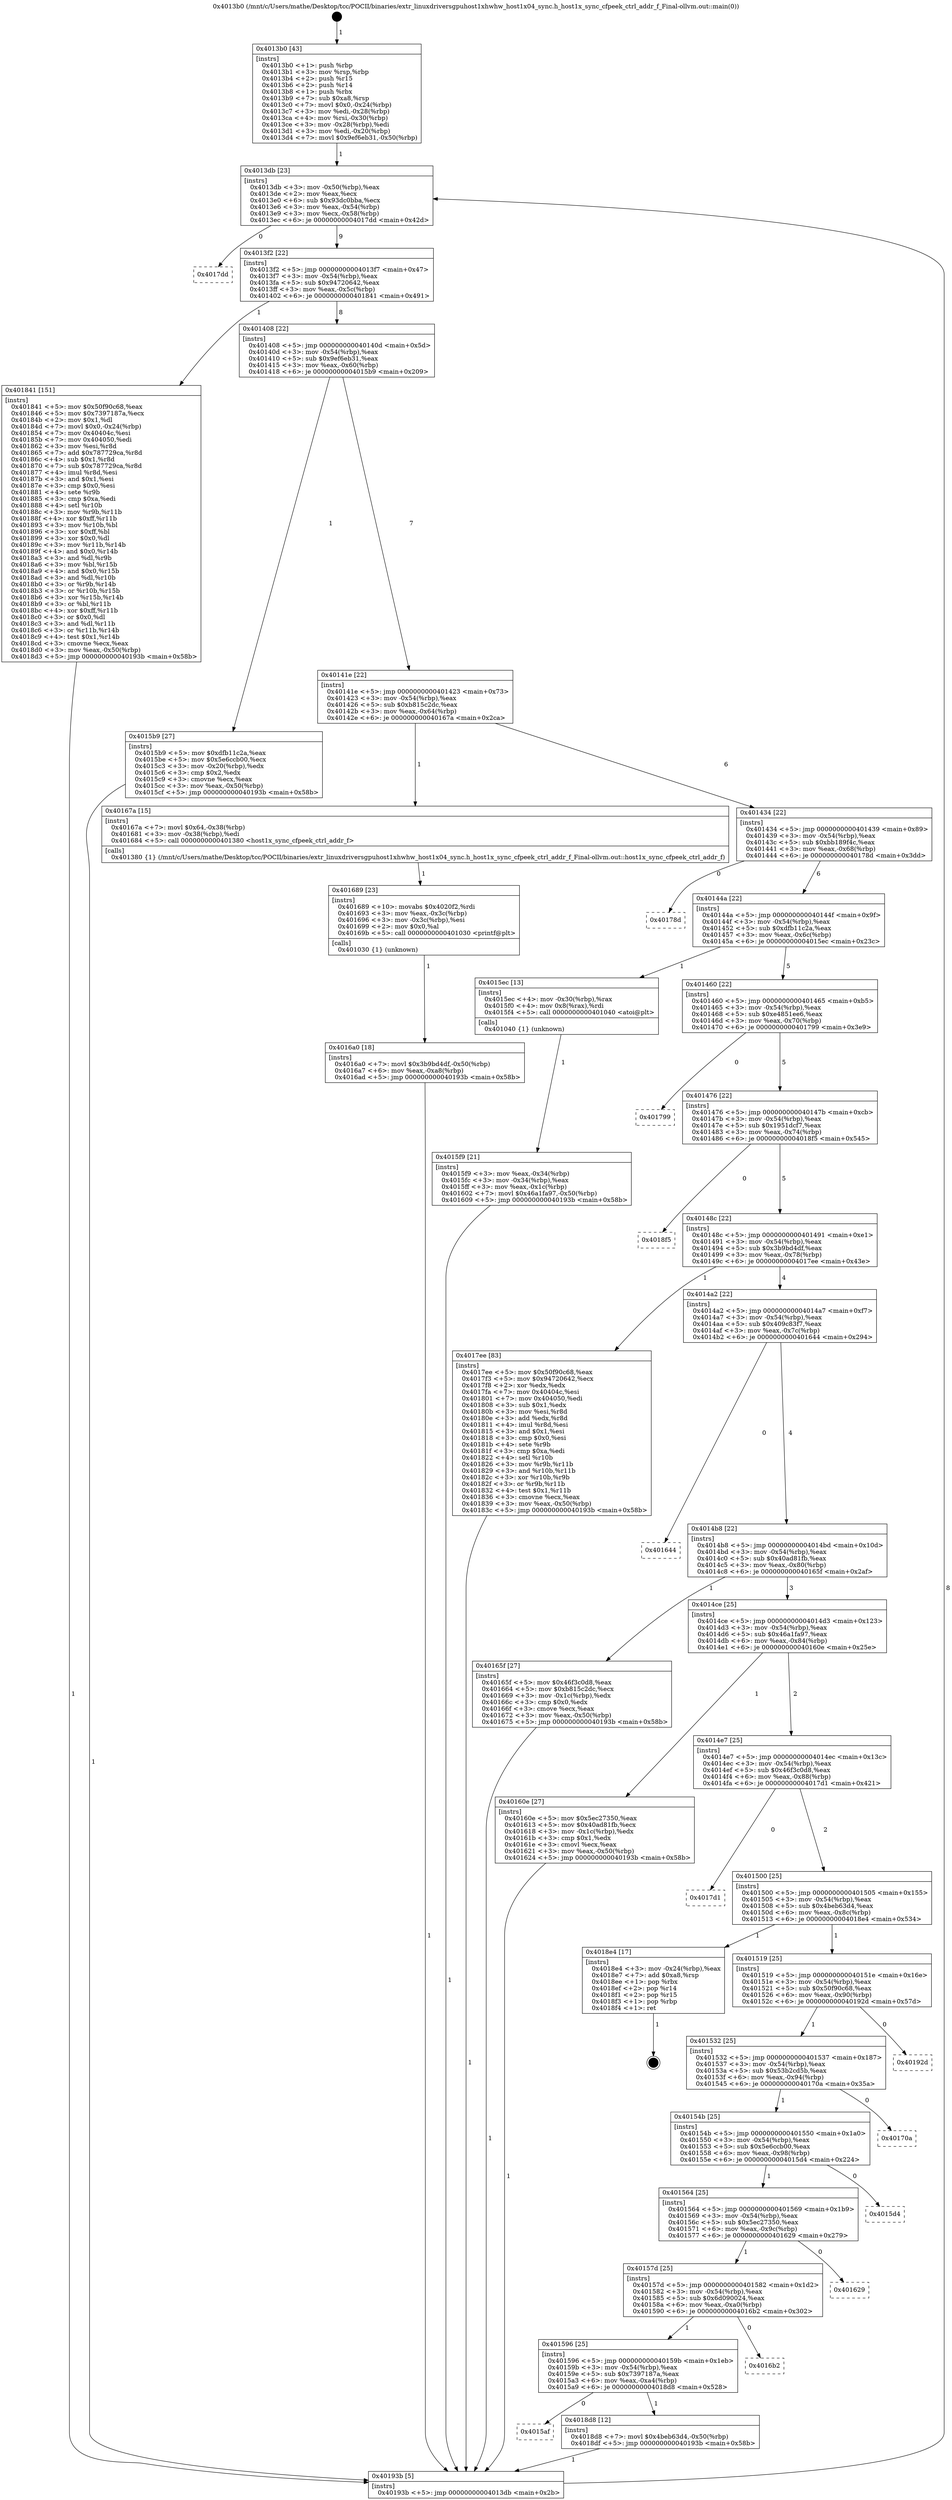 digraph "0x4013b0" {
  label = "0x4013b0 (/mnt/c/Users/mathe/Desktop/tcc/POCII/binaries/extr_linuxdriversgpuhost1xhwhw_host1x04_sync.h_host1x_sync_cfpeek_ctrl_addr_f_Final-ollvm.out::main(0))"
  labelloc = "t"
  node[shape=record]

  Entry [label="",width=0.3,height=0.3,shape=circle,fillcolor=black,style=filled]
  "0x4013db" [label="{
     0x4013db [23]\l
     | [instrs]\l
     &nbsp;&nbsp;0x4013db \<+3\>: mov -0x50(%rbp),%eax\l
     &nbsp;&nbsp;0x4013de \<+2\>: mov %eax,%ecx\l
     &nbsp;&nbsp;0x4013e0 \<+6\>: sub $0x93dc0bba,%ecx\l
     &nbsp;&nbsp;0x4013e6 \<+3\>: mov %eax,-0x54(%rbp)\l
     &nbsp;&nbsp;0x4013e9 \<+3\>: mov %ecx,-0x58(%rbp)\l
     &nbsp;&nbsp;0x4013ec \<+6\>: je 00000000004017dd \<main+0x42d\>\l
  }"]
  "0x4017dd" [label="{
     0x4017dd\l
  }", style=dashed]
  "0x4013f2" [label="{
     0x4013f2 [22]\l
     | [instrs]\l
     &nbsp;&nbsp;0x4013f2 \<+5\>: jmp 00000000004013f7 \<main+0x47\>\l
     &nbsp;&nbsp;0x4013f7 \<+3\>: mov -0x54(%rbp),%eax\l
     &nbsp;&nbsp;0x4013fa \<+5\>: sub $0x94720642,%eax\l
     &nbsp;&nbsp;0x4013ff \<+3\>: mov %eax,-0x5c(%rbp)\l
     &nbsp;&nbsp;0x401402 \<+6\>: je 0000000000401841 \<main+0x491\>\l
  }"]
  Exit [label="",width=0.3,height=0.3,shape=circle,fillcolor=black,style=filled,peripheries=2]
  "0x401841" [label="{
     0x401841 [151]\l
     | [instrs]\l
     &nbsp;&nbsp;0x401841 \<+5\>: mov $0x50f90c68,%eax\l
     &nbsp;&nbsp;0x401846 \<+5\>: mov $0x7397187a,%ecx\l
     &nbsp;&nbsp;0x40184b \<+2\>: mov $0x1,%dl\l
     &nbsp;&nbsp;0x40184d \<+7\>: movl $0x0,-0x24(%rbp)\l
     &nbsp;&nbsp;0x401854 \<+7\>: mov 0x40404c,%esi\l
     &nbsp;&nbsp;0x40185b \<+7\>: mov 0x404050,%edi\l
     &nbsp;&nbsp;0x401862 \<+3\>: mov %esi,%r8d\l
     &nbsp;&nbsp;0x401865 \<+7\>: add $0x787729ca,%r8d\l
     &nbsp;&nbsp;0x40186c \<+4\>: sub $0x1,%r8d\l
     &nbsp;&nbsp;0x401870 \<+7\>: sub $0x787729ca,%r8d\l
     &nbsp;&nbsp;0x401877 \<+4\>: imul %r8d,%esi\l
     &nbsp;&nbsp;0x40187b \<+3\>: and $0x1,%esi\l
     &nbsp;&nbsp;0x40187e \<+3\>: cmp $0x0,%esi\l
     &nbsp;&nbsp;0x401881 \<+4\>: sete %r9b\l
     &nbsp;&nbsp;0x401885 \<+3\>: cmp $0xa,%edi\l
     &nbsp;&nbsp;0x401888 \<+4\>: setl %r10b\l
     &nbsp;&nbsp;0x40188c \<+3\>: mov %r9b,%r11b\l
     &nbsp;&nbsp;0x40188f \<+4\>: xor $0xff,%r11b\l
     &nbsp;&nbsp;0x401893 \<+3\>: mov %r10b,%bl\l
     &nbsp;&nbsp;0x401896 \<+3\>: xor $0xff,%bl\l
     &nbsp;&nbsp;0x401899 \<+3\>: xor $0x0,%dl\l
     &nbsp;&nbsp;0x40189c \<+3\>: mov %r11b,%r14b\l
     &nbsp;&nbsp;0x40189f \<+4\>: and $0x0,%r14b\l
     &nbsp;&nbsp;0x4018a3 \<+3\>: and %dl,%r9b\l
     &nbsp;&nbsp;0x4018a6 \<+3\>: mov %bl,%r15b\l
     &nbsp;&nbsp;0x4018a9 \<+4\>: and $0x0,%r15b\l
     &nbsp;&nbsp;0x4018ad \<+3\>: and %dl,%r10b\l
     &nbsp;&nbsp;0x4018b0 \<+3\>: or %r9b,%r14b\l
     &nbsp;&nbsp;0x4018b3 \<+3\>: or %r10b,%r15b\l
     &nbsp;&nbsp;0x4018b6 \<+3\>: xor %r15b,%r14b\l
     &nbsp;&nbsp;0x4018b9 \<+3\>: or %bl,%r11b\l
     &nbsp;&nbsp;0x4018bc \<+4\>: xor $0xff,%r11b\l
     &nbsp;&nbsp;0x4018c0 \<+3\>: or $0x0,%dl\l
     &nbsp;&nbsp;0x4018c3 \<+3\>: and %dl,%r11b\l
     &nbsp;&nbsp;0x4018c6 \<+3\>: or %r11b,%r14b\l
     &nbsp;&nbsp;0x4018c9 \<+4\>: test $0x1,%r14b\l
     &nbsp;&nbsp;0x4018cd \<+3\>: cmovne %ecx,%eax\l
     &nbsp;&nbsp;0x4018d0 \<+3\>: mov %eax,-0x50(%rbp)\l
     &nbsp;&nbsp;0x4018d3 \<+5\>: jmp 000000000040193b \<main+0x58b\>\l
  }"]
  "0x401408" [label="{
     0x401408 [22]\l
     | [instrs]\l
     &nbsp;&nbsp;0x401408 \<+5\>: jmp 000000000040140d \<main+0x5d\>\l
     &nbsp;&nbsp;0x40140d \<+3\>: mov -0x54(%rbp),%eax\l
     &nbsp;&nbsp;0x401410 \<+5\>: sub $0x9ef6eb31,%eax\l
     &nbsp;&nbsp;0x401415 \<+3\>: mov %eax,-0x60(%rbp)\l
     &nbsp;&nbsp;0x401418 \<+6\>: je 00000000004015b9 \<main+0x209\>\l
  }"]
  "0x4015af" [label="{
     0x4015af\l
  }", style=dashed]
  "0x4015b9" [label="{
     0x4015b9 [27]\l
     | [instrs]\l
     &nbsp;&nbsp;0x4015b9 \<+5\>: mov $0xdfb11c2a,%eax\l
     &nbsp;&nbsp;0x4015be \<+5\>: mov $0x5e6ccb00,%ecx\l
     &nbsp;&nbsp;0x4015c3 \<+3\>: mov -0x20(%rbp),%edx\l
     &nbsp;&nbsp;0x4015c6 \<+3\>: cmp $0x2,%edx\l
     &nbsp;&nbsp;0x4015c9 \<+3\>: cmovne %ecx,%eax\l
     &nbsp;&nbsp;0x4015cc \<+3\>: mov %eax,-0x50(%rbp)\l
     &nbsp;&nbsp;0x4015cf \<+5\>: jmp 000000000040193b \<main+0x58b\>\l
  }"]
  "0x40141e" [label="{
     0x40141e [22]\l
     | [instrs]\l
     &nbsp;&nbsp;0x40141e \<+5\>: jmp 0000000000401423 \<main+0x73\>\l
     &nbsp;&nbsp;0x401423 \<+3\>: mov -0x54(%rbp),%eax\l
     &nbsp;&nbsp;0x401426 \<+5\>: sub $0xb815c2dc,%eax\l
     &nbsp;&nbsp;0x40142b \<+3\>: mov %eax,-0x64(%rbp)\l
     &nbsp;&nbsp;0x40142e \<+6\>: je 000000000040167a \<main+0x2ca\>\l
  }"]
  "0x40193b" [label="{
     0x40193b [5]\l
     | [instrs]\l
     &nbsp;&nbsp;0x40193b \<+5\>: jmp 00000000004013db \<main+0x2b\>\l
  }"]
  "0x4013b0" [label="{
     0x4013b0 [43]\l
     | [instrs]\l
     &nbsp;&nbsp;0x4013b0 \<+1\>: push %rbp\l
     &nbsp;&nbsp;0x4013b1 \<+3\>: mov %rsp,%rbp\l
     &nbsp;&nbsp;0x4013b4 \<+2\>: push %r15\l
     &nbsp;&nbsp;0x4013b6 \<+2\>: push %r14\l
     &nbsp;&nbsp;0x4013b8 \<+1\>: push %rbx\l
     &nbsp;&nbsp;0x4013b9 \<+7\>: sub $0xa8,%rsp\l
     &nbsp;&nbsp;0x4013c0 \<+7\>: movl $0x0,-0x24(%rbp)\l
     &nbsp;&nbsp;0x4013c7 \<+3\>: mov %edi,-0x28(%rbp)\l
     &nbsp;&nbsp;0x4013ca \<+4\>: mov %rsi,-0x30(%rbp)\l
     &nbsp;&nbsp;0x4013ce \<+3\>: mov -0x28(%rbp),%edi\l
     &nbsp;&nbsp;0x4013d1 \<+3\>: mov %edi,-0x20(%rbp)\l
     &nbsp;&nbsp;0x4013d4 \<+7\>: movl $0x9ef6eb31,-0x50(%rbp)\l
  }"]
  "0x4018d8" [label="{
     0x4018d8 [12]\l
     | [instrs]\l
     &nbsp;&nbsp;0x4018d8 \<+7\>: movl $0x4beb63d4,-0x50(%rbp)\l
     &nbsp;&nbsp;0x4018df \<+5\>: jmp 000000000040193b \<main+0x58b\>\l
  }"]
  "0x40167a" [label="{
     0x40167a [15]\l
     | [instrs]\l
     &nbsp;&nbsp;0x40167a \<+7\>: movl $0x64,-0x38(%rbp)\l
     &nbsp;&nbsp;0x401681 \<+3\>: mov -0x38(%rbp),%edi\l
     &nbsp;&nbsp;0x401684 \<+5\>: call 0000000000401380 \<host1x_sync_cfpeek_ctrl_addr_f\>\l
     | [calls]\l
     &nbsp;&nbsp;0x401380 \{1\} (/mnt/c/Users/mathe/Desktop/tcc/POCII/binaries/extr_linuxdriversgpuhost1xhwhw_host1x04_sync.h_host1x_sync_cfpeek_ctrl_addr_f_Final-ollvm.out::host1x_sync_cfpeek_ctrl_addr_f)\l
  }"]
  "0x401434" [label="{
     0x401434 [22]\l
     | [instrs]\l
     &nbsp;&nbsp;0x401434 \<+5\>: jmp 0000000000401439 \<main+0x89\>\l
     &nbsp;&nbsp;0x401439 \<+3\>: mov -0x54(%rbp),%eax\l
     &nbsp;&nbsp;0x40143c \<+5\>: sub $0xbb189f4c,%eax\l
     &nbsp;&nbsp;0x401441 \<+3\>: mov %eax,-0x68(%rbp)\l
     &nbsp;&nbsp;0x401444 \<+6\>: je 000000000040178d \<main+0x3dd\>\l
  }"]
  "0x401596" [label="{
     0x401596 [25]\l
     | [instrs]\l
     &nbsp;&nbsp;0x401596 \<+5\>: jmp 000000000040159b \<main+0x1eb\>\l
     &nbsp;&nbsp;0x40159b \<+3\>: mov -0x54(%rbp),%eax\l
     &nbsp;&nbsp;0x40159e \<+5\>: sub $0x7397187a,%eax\l
     &nbsp;&nbsp;0x4015a3 \<+6\>: mov %eax,-0xa4(%rbp)\l
     &nbsp;&nbsp;0x4015a9 \<+6\>: je 00000000004018d8 \<main+0x528\>\l
  }"]
  "0x40178d" [label="{
     0x40178d\l
  }", style=dashed]
  "0x40144a" [label="{
     0x40144a [22]\l
     | [instrs]\l
     &nbsp;&nbsp;0x40144a \<+5\>: jmp 000000000040144f \<main+0x9f\>\l
     &nbsp;&nbsp;0x40144f \<+3\>: mov -0x54(%rbp),%eax\l
     &nbsp;&nbsp;0x401452 \<+5\>: sub $0xdfb11c2a,%eax\l
     &nbsp;&nbsp;0x401457 \<+3\>: mov %eax,-0x6c(%rbp)\l
     &nbsp;&nbsp;0x40145a \<+6\>: je 00000000004015ec \<main+0x23c\>\l
  }"]
  "0x4016b2" [label="{
     0x4016b2\l
  }", style=dashed]
  "0x4015ec" [label="{
     0x4015ec [13]\l
     | [instrs]\l
     &nbsp;&nbsp;0x4015ec \<+4\>: mov -0x30(%rbp),%rax\l
     &nbsp;&nbsp;0x4015f0 \<+4\>: mov 0x8(%rax),%rdi\l
     &nbsp;&nbsp;0x4015f4 \<+5\>: call 0000000000401040 \<atoi@plt\>\l
     | [calls]\l
     &nbsp;&nbsp;0x401040 \{1\} (unknown)\l
  }"]
  "0x401460" [label="{
     0x401460 [22]\l
     | [instrs]\l
     &nbsp;&nbsp;0x401460 \<+5\>: jmp 0000000000401465 \<main+0xb5\>\l
     &nbsp;&nbsp;0x401465 \<+3\>: mov -0x54(%rbp),%eax\l
     &nbsp;&nbsp;0x401468 \<+5\>: sub $0xe4851ee6,%eax\l
     &nbsp;&nbsp;0x40146d \<+3\>: mov %eax,-0x70(%rbp)\l
     &nbsp;&nbsp;0x401470 \<+6\>: je 0000000000401799 \<main+0x3e9\>\l
  }"]
  "0x4015f9" [label="{
     0x4015f9 [21]\l
     | [instrs]\l
     &nbsp;&nbsp;0x4015f9 \<+3\>: mov %eax,-0x34(%rbp)\l
     &nbsp;&nbsp;0x4015fc \<+3\>: mov -0x34(%rbp),%eax\l
     &nbsp;&nbsp;0x4015ff \<+3\>: mov %eax,-0x1c(%rbp)\l
     &nbsp;&nbsp;0x401602 \<+7\>: movl $0x46a1fa97,-0x50(%rbp)\l
     &nbsp;&nbsp;0x401609 \<+5\>: jmp 000000000040193b \<main+0x58b\>\l
  }"]
  "0x40157d" [label="{
     0x40157d [25]\l
     | [instrs]\l
     &nbsp;&nbsp;0x40157d \<+5\>: jmp 0000000000401582 \<main+0x1d2\>\l
     &nbsp;&nbsp;0x401582 \<+3\>: mov -0x54(%rbp),%eax\l
     &nbsp;&nbsp;0x401585 \<+5\>: sub $0x6d090024,%eax\l
     &nbsp;&nbsp;0x40158a \<+6\>: mov %eax,-0xa0(%rbp)\l
     &nbsp;&nbsp;0x401590 \<+6\>: je 00000000004016b2 \<main+0x302\>\l
  }"]
  "0x401799" [label="{
     0x401799\l
  }", style=dashed]
  "0x401476" [label="{
     0x401476 [22]\l
     | [instrs]\l
     &nbsp;&nbsp;0x401476 \<+5\>: jmp 000000000040147b \<main+0xcb\>\l
     &nbsp;&nbsp;0x40147b \<+3\>: mov -0x54(%rbp),%eax\l
     &nbsp;&nbsp;0x40147e \<+5\>: sub $0x1951dcf7,%eax\l
     &nbsp;&nbsp;0x401483 \<+3\>: mov %eax,-0x74(%rbp)\l
     &nbsp;&nbsp;0x401486 \<+6\>: je 00000000004018f5 \<main+0x545\>\l
  }"]
  "0x401629" [label="{
     0x401629\l
  }", style=dashed]
  "0x4018f5" [label="{
     0x4018f5\l
  }", style=dashed]
  "0x40148c" [label="{
     0x40148c [22]\l
     | [instrs]\l
     &nbsp;&nbsp;0x40148c \<+5\>: jmp 0000000000401491 \<main+0xe1\>\l
     &nbsp;&nbsp;0x401491 \<+3\>: mov -0x54(%rbp),%eax\l
     &nbsp;&nbsp;0x401494 \<+5\>: sub $0x3b9bd4df,%eax\l
     &nbsp;&nbsp;0x401499 \<+3\>: mov %eax,-0x78(%rbp)\l
     &nbsp;&nbsp;0x40149c \<+6\>: je 00000000004017ee \<main+0x43e\>\l
  }"]
  "0x401564" [label="{
     0x401564 [25]\l
     | [instrs]\l
     &nbsp;&nbsp;0x401564 \<+5\>: jmp 0000000000401569 \<main+0x1b9\>\l
     &nbsp;&nbsp;0x401569 \<+3\>: mov -0x54(%rbp),%eax\l
     &nbsp;&nbsp;0x40156c \<+5\>: sub $0x5ec27350,%eax\l
     &nbsp;&nbsp;0x401571 \<+6\>: mov %eax,-0x9c(%rbp)\l
     &nbsp;&nbsp;0x401577 \<+6\>: je 0000000000401629 \<main+0x279\>\l
  }"]
  "0x4017ee" [label="{
     0x4017ee [83]\l
     | [instrs]\l
     &nbsp;&nbsp;0x4017ee \<+5\>: mov $0x50f90c68,%eax\l
     &nbsp;&nbsp;0x4017f3 \<+5\>: mov $0x94720642,%ecx\l
     &nbsp;&nbsp;0x4017f8 \<+2\>: xor %edx,%edx\l
     &nbsp;&nbsp;0x4017fa \<+7\>: mov 0x40404c,%esi\l
     &nbsp;&nbsp;0x401801 \<+7\>: mov 0x404050,%edi\l
     &nbsp;&nbsp;0x401808 \<+3\>: sub $0x1,%edx\l
     &nbsp;&nbsp;0x40180b \<+3\>: mov %esi,%r8d\l
     &nbsp;&nbsp;0x40180e \<+3\>: add %edx,%r8d\l
     &nbsp;&nbsp;0x401811 \<+4\>: imul %r8d,%esi\l
     &nbsp;&nbsp;0x401815 \<+3\>: and $0x1,%esi\l
     &nbsp;&nbsp;0x401818 \<+3\>: cmp $0x0,%esi\l
     &nbsp;&nbsp;0x40181b \<+4\>: sete %r9b\l
     &nbsp;&nbsp;0x40181f \<+3\>: cmp $0xa,%edi\l
     &nbsp;&nbsp;0x401822 \<+4\>: setl %r10b\l
     &nbsp;&nbsp;0x401826 \<+3\>: mov %r9b,%r11b\l
     &nbsp;&nbsp;0x401829 \<+3\>: and %r10b,%r11b\l
     &nbsp;&nbsp;0x40182c \<+3\>: xor %r10b,%r9b\l
     &nbsp;&nbsp;0x40182f \<+3\>: or %r9b,%r11b\l
     &nbsp;&nbsp;0x401832 \<+4\>: test $0x1,%r11b\l
     &nbsp;&nbsp;0x401836 \<+3\>: cmovne %ecx,%eax\l
     &nbsp;&nbsp;0x401839 \<+3\>: mov %eax,-0x50(%rbp)\l
     &nbsp;&nbsp;0x40183c \<+5\>: jmp 000000000040193b \<main+0x58b\>\l
  }"]
  "0x4014a2" [label="{
     0x4014a2 [22]\l
     | [instrs]\l
     &nbsp;&nbsp;0x4014a2 \<+5\>: jmp 00000000004014a7 \<main+0xf7\>\l
     &nbsp;&nbsp;0x4014a7 \<+3\>: mov -0x54(%rbp),%eax\l
     &nbsp;&nbsp;0x4014aa \<+5\>: sub $0x409c83f7,%eax\l
     &nbsp;&nbsp;0x4014af \<+3\>: mov %eax,-0x7c(%rbp)\l
     &nbsp;&nbsp;0x4014b2 \<+6\>: je 0000000000401644 \<main+0x294\>\l
  }"]
  "0x4015d4" [label="{
     0x4015d4\l
  }", style=dashed]
  "0x401644" [label="{
     0x401644\l
  }", style=dashed]
  "0x4014b8" [label="{
     0x4014b8 [22]\l
     | [instrs]\l
     &nbsp;&nbsp;0x4014b8 \<+5\>: jmp 00000000004014bd \<main+0x10d\>\l
     &nbsp;&nbsp;0x4014bd \<+3\>: mov -0x54(%rbp),%eax\l
     &nbsp;&nbsp;0x4014c0 \<+5\>: sub $0x40ad81fb,%eax\l
     &nbsp;&nbsp;0x4014c5 \<+3\>: mov %eax,-0x80(%rbp)\l
     &nbsp;&nbsp;0x4014c8 \<+6\>: je 000000000040165f \<main+0x2af\>\l
  }"]
  "0x40154b" [label="{
     0x40154b [25]\l
     | [instrs]\l
     &nbsp;&nbsp;0x40154b \<+5\>: jmp 0000000000401550 \<main+0x1a0\>\l
     &nbsp;&nbsp;0x401550 \<+3\>: mov -0x54(%rbp),%eax\l
     &nbsp;&nbsp;0x401553 \<+5\>: sub $0x5e6ccb00,%eax\l
     &nbsp;&nbsp;0x401558 \<+6\>: mov %eax,-0x98(%rbp)\l
     &nbsp;&nbsp;0x40155e \<+6\>: je 00000000004015d4 \<main+0x224\>\l
  }"]
  "0x40165f" [label="{
     0x40165f [27]\l
     | [instrs]\l
     &nbsp;&nbsp;0x40165f \<+5\>: mov $0x46f3c0d8,%eax\l
     &nbsp;&nbsp;0x401664 \<+5\>: mov $0xb815c2dc,%ecx\l
     &nbsp;&nbsp;0x401669 \<+3\>: mov -0x1c(%rbp),%edx\l
     &nbsp;&nbsp;0x40166c \<+3\>: cmp $0x0,%edx\l
     &nbsp;&nbsp;0x40166f \<+3\>: cmove %ecx,%eax\l
     &nbsp;&nbsp;0x401672 \<+3\>: mov %eax,-0x50(%rbp)\l
     &nbsp;&nbsp;0x401675 \<+5\>: jmp 000000000040193b \<main+0x58b\>\l
  }"]
  "0x4014ce" [label="{
     0x4014ce [25]\l
     | [instrs]\l
     &nbsp;&nbsp;0x4014ce \<+5\>: jmp 00000000004014d3 \<main+0x123\>\l
     &nbsp;&nbsp;0x4014d3 \<+3\>: mov -0x54(%rbp),%eax\l
     &nbsp;&nbsp;0x4014d6 \<+5\>: sub $0x46a1fa97,%eax\l
     &nbsp;&nbsp;0x4014db \<+6\>: mov %eax,-0x84(%rbp)\l
     &nbsp;&nbsp;0x4014e1 \<+6\>: je 000000000040160e \<main+0x25e\>\l
  }"]
  "0x40170a" [label="{
     0x40170a\l
  }", style=dashed]
  "0x40160e" [label="{
     0x40160e [27]\l
     | [instrs]\l
     &nbsp;&nbsp;0x40160e \<+5\>: mov $0x5ec27350,%eax\l
     &nbsp;&nbsp;0x401613 \<+5\>: mov $0x40ad81fb,%ecx\l
     &nbsp;&nbsp;0x401618 \<+3\>: mov -0x1c(%rbp),%edx\l
     &nbsp;&nbsp;0x40161b \<+3\>: cmp $0x1,%edx\l
     &nbsp;&nbsp;0x40161e \<+3\>: cmovl %ecx,%eax\l
     &nbsp;&nbsp;0x401621 \<+3\>: mov %eax,-0x50(%rbp)\l
     &nbsp;&nbsp;0x401624 \<+5\>: jmp 000000000040193b \<main+0x58b\>\l
  }"]
  "0x4014e7" [label="{
     0x4014e7 [25]\l
     | [instrs]\l
     &nbsp;&nbsp;0x4014e7 \<+5\>: jmp 00000000004014ec \<main+0x13c\>\l
     &nbsp;&nbsp;0x4014ec \<+3\>: mov -0x54(%rbp),%eax\l
     &nbsp;&nbsp;0x4014ef \<+5\>: sub $0x46f3c0d8,%eax\l
     &nbsp;&nbsp;0x4014f4 \<+6\>: mov %eax,-0x88(%rbp)\l
     &nbsp;&nbsp;0x4014fa \<+6\>: je 00000000004017d1 \<main+0x421\>\l
  }"]
  "0x401689" [label="{
     0x401689 [23]\l
     | [instrs]\l
     &nbsp;&nbsp;0x401689 \<+10\>: movabs $0x4020f2,%rdi\l
     &nbsp;&nbsp;0x401693 \<+3\>: mov %eax,-0x3c(%rbp)\l
     &nbsp;&nbsp;0x401696 \<+3\>: mov -0x3c(%rbp),%esi\l
     &nbsp;&nbsp;0x401699 \<+2\>: mov $0x0,%al\l
     &nbsp;&nbsp;0x40169b \<+5\>: call 0000000000401030 \<printf@plt\>\l
     | [calls]\l
     &nbsp;&nbsp;0x401030 \{1\} (unknown)\l
  }"]
  "0x4016a0" [label="{
     0x4016a0 [18]\l
     | [instrs]\l
     &nbsp;&nbsp;0x4016a0 \<+7\>: movl $0x3b9bd4df,-0x50(%rbp)\l
     &nbsp;&nbsp;0x4016a7 \<+6\>: mov %eax,-0xa8(%rbp)\l
     &nbsp;&nbsp;0x4016ad \<+5\>: jmp 000000000040193b \<main+0x58b\>\l
  }"]
  "0x401532" [label="{
     0x401532 [25]\l
     | [instrs]\l
     &nbsp;&nbsp;0x401532 \<+5\>: jmp 0000000000401537 \<main+0x187\>\l
     &nbsp;&nbsp;0x401537 \<+3\>: mov -0x54(%rbp),%eax\l
     &nbsp;&nbsp;0x40153a \<+5\>: sub $0x53b2cd5b,%eax\l
     &nbsp;&nbsp;0x40153f \<+6\>: mov %eax,-0x94(%rbp)\l
     &nbsp;&nbsp;0x401545 \<+6\>: je 000000000040170a \<main+0x35a\>\l
  }"]
  "0x4017d1" [label="{
     0x4017d1\l
  }", style=dashed]
  "0x401500" [label="{
     0x401500 [25]\l
     | [instrs]\l
     &nbsp;&nbsp;0x401500 \<+5\>: jmp 0000000000401505 \<main+0x155\>\l
     &nbsp;&nbsp;0x401505 \<+3\>: mov -0x54(%rbp),%eax\l
     &nbsp;&nbsp;0x401508 \<+5\>: sub $0x4beb63d4,%eax\l
     &nbsp;&nbsp;0x40150d \<+6\>: mov %eax,-0x8c(%rbp)\l
     &nbsp;&nbsp;0x401513 \<+6\>: je 00000000004018e4 \<main+0x534\>\l
  }"]
  "0x40192d" [label="{
     0x40192d\l
  }", style=dashed]
  "0x4018e4" [label="{
     0x4018e4 [17]\l
     | [instrs]\l
     &nbsp;&nbsp;0x4018e4 \<+3\>: mov -0x24(%rbp),%eax\l
     &nbsp;&nbsp;0x4018e7 \<+7\>: add $0xa8,%rsp\l
     &nbsp;&nbsp;0x4018ee \<+1\>: pop %rbx\l
     &nbsp;&nbsp;0x4018ef \<+2\>: pop %r14\l
     &nbsp;&nbsp;0x4018f1 \<+2\>: pop %r15\l
     &nbsp;&nbsp;0x4018f3 \<+1\>: pop %rbp\l
     &nbsp;&nbsp;0x4018f4 \<+1\>: ret\l
  }"]
  "0x401519" [label="{
     0x401519 [25]\l
     | [instrs]\l
     &nbsp;&nbsp;0x401519 \<+5\>: jmp 000000000040151e \<main+0x16e\>\l
     &nbsp;&nbsp;0x40151e \<+3\>: mov -0x54(%rbp),%eax\l
     &nbsp;&nbsp;0x401521 \<+5\>: sub $0x50f90c68,%eax\l
     &nbsp;&nbsp;0x401526 \<+6\>: mov %eax,-0x90(%rbp)\l
     &nbsp;&nbsp;0x40152c \<+6\>: je 000000000040192d \<main+0x57d\>\l
  }"]
  Entry -> "0x4013b0" [label=" 1"]
  "0x4013db" -> "0x4017dd" [label=" 0"]
  "0x4013db" -> "0x4013f2" [label=" 9"]
  "0x4018e4" -> Exit [label=" 1"]
  "0x4013f2" -> "0x401841" [label=" 1"]
  "0x4013f2" -> "0x401408" [label=" 8"]
  "0x4018d8" -> "0x40193b" [label=" 1"]
  "0x401408" -> "0x4015b9" [label=" 1"]
  "0x401408" -> "0x40141e" [label=" 7"]
  "0x4015b9" -> "0x40193b" [label=" 1"]
  "0x4013b0" -> "0x4013db" [label=" 1"]
  "0x40193b" -> "0x4013db" [label=" 8"]
  "0x401596" -> "0x4015af" [label=" 0"]
  "0x40141e" -> "0x40167a" [label=" 1"]
  "0x40141e" -> "0x401434" [label=" 6"]
  "0x401596" -> "0x4018d8" [label=" 1"]
  "0x401434" -> "0x40178d" [label=" 0"]
  "0x401434" -> "0x40144a" [label=" 6"]
  "0x40157d" -> "0x401596" [label=" 1"]
  "0x40144a" -> "0x4015ec" [label=" 1"]
  "0x40144a" -> "0x401460" [label=" 5"]
  "0x4015ec" -> "0x4015f9" [label=" 1"]
  "0x4015f9" -> "0x40193b" [label=" 1"]
  "0x40157d" -> "0x4016b2" [label=" 0"]
  "0x401460" -> "0x401799" [label=" 0"]
  "0x401460" -> "0x401476" [label=" 5"]
  "0x401564" -> "0x40157d" [label=" 1"]
  "0x401476" -> "0x4018f5" [label=" 0"]
  "0x401476" -> "0x40148c" [label=" 5"]
  "0x401564" -> "0x401629" [label=" 0"]
  "0x40148c" -> "0x4017ee" [label=" 1"]
  "0x40148c" -> "0x4014a2" [label=" 4"]
  "0x40154b" -> "0x401564" [label=" 1"]
  "0x4014a2" -> "0x401644" [label=" 0"]
  "0x4014a2" -> "0x4014b8" [label=" 4"]
  "0x40154b" -> "0x4015d4" [label=" 0"]
  "0x4014b8" -> "0x40165f" [label=" 1"]
  "0x4014b8" -> "0x4014ce" [label=" 3"]
  "0x401532" -> "0x40154b" [label=" 1"]
  "0x4014ce" -> "0x40160e" [label=" 1"]
  "0x4014ce" -> "0x4014e7" [label=" 2"]
  "0x40160e" -> "0x40193b" [label=" 1"]
  "0x40165f" -> "0x40193b" [label=" 1"]
  "0x40167a" -> "0x401689" [label=" 1"]
  "0x401689" -> "0x4016a0" [label=" 1"]
  "0x4016a0" -> "0x40193b" [label=" 1"]
  "0x4017ee" -> "0x40193b" [label=" 1"]
  "0x401841" -> "0x40193b" [label=" 1"]
  "0x401532" -> "0x40170a" [label=" 0"]
  "0x4014e7" -> "0x4017d1" [label=" 0"]
  "0x4014e7" -> "0x401500" [label=" 2"]
  "0x401519" -> "0x401532" [label=" 1"]
  "0x401500" -> "0x4018e4" [label=" 1"]
  "0x401500" -> "0x401519" [label=" 1"]
  "0x401519" -> "0x40192d" [label=" 0"]
}
